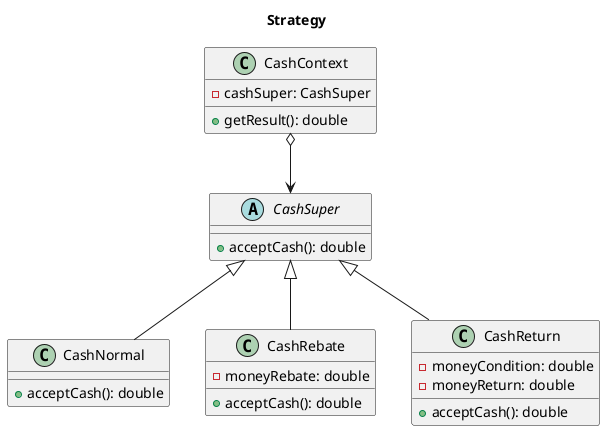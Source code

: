@startuml
Title Strategy
abstract class CashSuper{
    +acceptCash(): double
}

class CashNormal{
    +acceptCash(): double
}
class CashRebate{
    -moneyRebate: double
    +acceptCash(): double
}
class CashReturn{
    -moneyCondition: double
    -moneyReturn: double
    +acceptCash(): double
}

class CashContext{
    -cashSuper: CashSuper
    +getResult(): double
}

CashSuper <|-- CashNormal
CashSuper <|-- CashRebate
CashSuper <|-- CashReturn

CashContext o--> CashSuper
@enduml